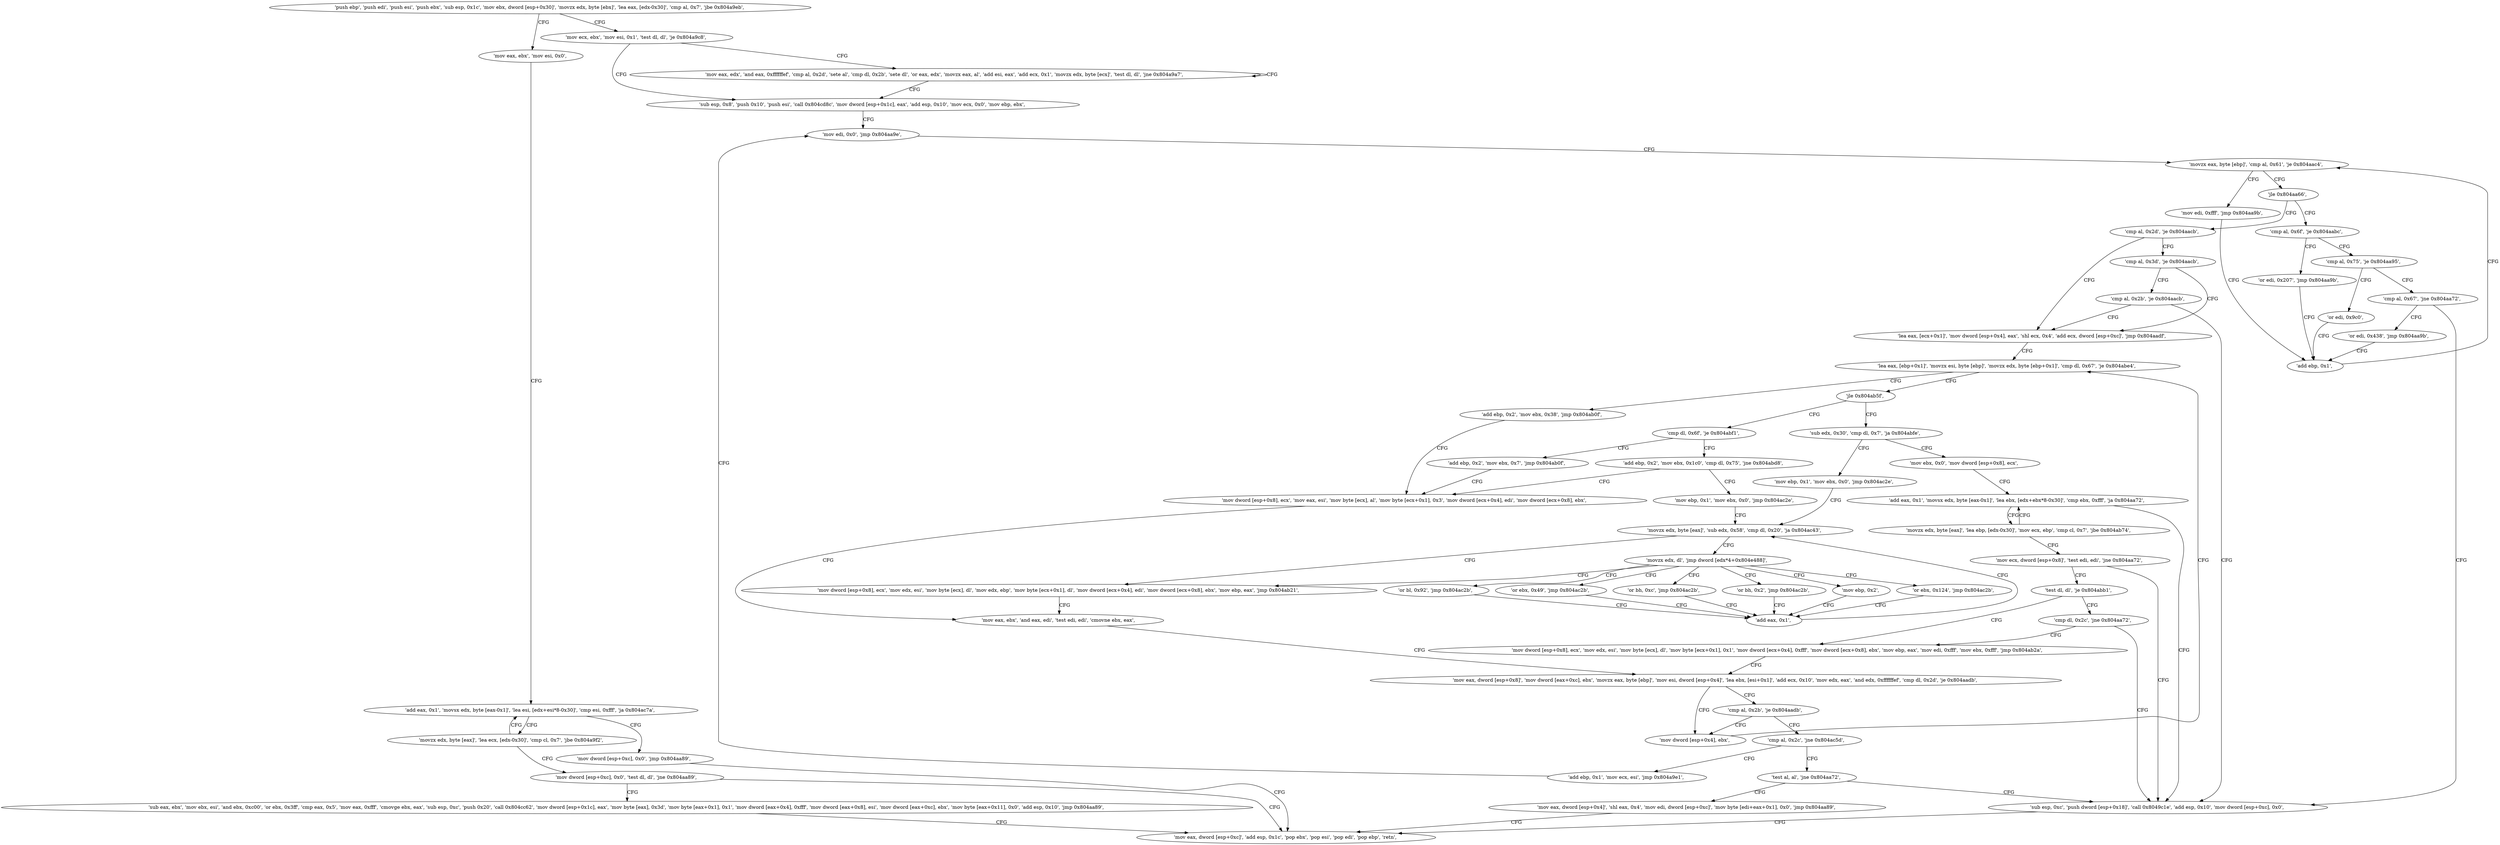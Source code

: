 digraph "func" {
"134523271" [label = "'push ebp', 'push edi', 'push esi', 'push ebx', 'sub esp, 0x1c', 'mov ebx, dword [esp+0x30]', 'movzx edx, byte [ebx]', 'lea eax, [edx-0x30]', 'cmp al, 0x7', 'jbe 0x804a9eb', " ]
"134523371" [label = "'mov eax, ebx', 'mov esi, 0x0', " ]
"134523292" [label = "'mov ecx, ebx', 'mov esi, 0x1', 'test dl, dl', 'je 0x804a9c8', " ]
"134523378" [label = "'add eax, 0x1', 'movsx edx, byte [eax-0x1]', 'lea esi, [edx+esi*8-0x30]', 'cmp esi, 0xfff', 'ja 0x804ac7a', " ]
"134523336" [label = "'sub esp, 0x8', 'push 0x10', 'push esi', 'call 0x804cd8c', 'mov dword [esp+0x1c], eax', 'add esp, 0x10', 'mov ecx, 0x0', 'mov ebp, ebx', " ]
"134523303" [label = "'mov eax, edx', 'and eax, 0xffffffef', 'cmp al, 0x2d', 'sete al', 'cmp dl, 0x2b', 'sete dl', 'or eax, edx', 'movzx eax, al', 'add esi, eax', 'add ecx, 0x1', 'movzx edx, byte [ecx]', 'test dl, dl', 'jne 0x804a9a7', " ]
"134524026" [label = "'mov dword [esp+0xc], 0x0', 'jmp 0x804aa89', " ]
"134523529" [label = "'mov eax, dword [esp+0xc]', 'add esp, 0x1c', 'pop ebx', 'pop esi', 'pop edi', 'pop ebp', 'retn', " ]
"134523401" [label = "'movzx edx, byte [eax]', 'lea ecx, [edx-0x30]', 'cmp cl, 0x7', 'jbe 0x804a9f2', " ]
"134523412" [label = "'mov dword [esp+0xc], 0x0', 'test dl, dl', 'jne 0x804aa89', " ]
"134523361" [label = "'mov edi, 0x0', 'jmp 0x804aa9e', " ]
"134523424" [label = "'sub eax, ebx', 'mov ebx, esi', 'and ebx, 0xc00', 'or ebx, 0x3ff', 'cmp eax, 0x5', 'mov eax, 0xfff', 'cmovge ebx, eax', 'sub esp, 0xc', 'push 0x20', 'call 0x804cc62', 'mov dword [esp+0x1c], eax', 'mov byte [eax], 0x3d', 'mov byte [eax+0x1], 0x1', 'mov dword [eax+0x4], 0xfff', 'mov dword [eax+0x8], esi', 'mov dword [eax+0xc], ebx', 'mov byte [eax+0x11], 0x0', 'add esp, 0x10', 'jmp 0x804aa89', " ]
"134523550" [label = "'movzx eax, byte [ebp]', 'cmp al, 0x61', 'je 0x804aac4', " ]
"134523588" [label = "'mov edi, 0xfff', 'jmp 0x804aa9b', " ]
"134523558" [label = "'jle 0x804aa66', " ]
"134523547" [label = "'add ebp, 0x1', " ]
"134523494" [label = "'cmp al, 0x2d', 'je 0x804aacb', " ]
"134523560" [label = "'cmp al, 0x6f', 'je 0x804aabc', " ]
"134523595" [label = "'lea eax, [ecx+0x1]', 'mov dword [esp+0x4], eax', 'shl ecx, 0x4', 'add ecx, dword [esp+0xc]', 'jmp 0x804aadf', " ]
"134523498" [label = "'cmp al, 0x3d', 'je 0x804aacb', " ]
"134523580" [label = "'or edi, 0x207', 'jmp 0x804aa9b', " ]
"134523564" [label = "'cmp al, 0x75', 'je 0x804aa95', " ]
"134523615" [label = "'lea eax, [ebp+0x1]', 'movzx esi, byte [ebp]', 'movzx edx, byte [ebp+0x1]', 'cmp dl, 0x67', 'je 0x804abe4', " ]
"134523502" [label = "'cmp al, 0x2b', 'je 0x804aacb', " ]
"134523541" [label = "'or edi, 0x9c0', " ]
"134523568" [label = "'cmp al, 0x67', 'jne 0x804aa72', " ]
"134523876" [label = "'add ebp, 0x2', 'mov ebx, 0x38', 'jmp 0x804ab0f', " ]
"134523635" [label = "'jle 0x804ab5f', " ]
"134523506" [label = "'sub esp, 0xc', 'push dword [esp+0x18]', 'call 0x8049c1e', 'add esp, 0x10', 'mov dword [esp+0xc], 0x0', " ]
"134523572" [label = "'or edi, 0x438', 'jmp 0x804aa9b', " ]
"134523663" [label = "'mov dword [esp+0x8], ecx', 'mov eax, esi', 'mov byte [ecx], al', 'mov byte [ecx+0x1], 0x3', 'mov dword [ecx+0x4], edi', 'mov dword [ecx+0x8], ebx', " ]
"134523743" [label = "'sub edx, 0x30', 'cmp dl, 0x7', 'ja 0x804abfe', " ]
"134523637" [label = "'cmp dl, 0x6f', 'je 0x804abf1', " ]
"134523681" [label = "'mov eax, ebx', 'and eax, edi', 'test edi, edi', 'cmovne ebx, eax', " ]
"134523902" [label = "'mov ebp, 0x1', 'mov ebx, 0x0', 'jmp 0x804ac2e', " ]
"134523755" [label = "'mov ebx, 0x0', 'mov dword [esp+0x8], ecx', " ]
"134523889" [label = "'add ebp, 0x2', 'mov ebx, 0x7', 'jmp 0x804ab0f', " ]
"134523646" [label = "'add ebp, 0x2', 'mov ebx, 0x1c0', 'cmp dl, 0x75', 'jne 0x804abd8', " ]
"134523611" [label = "'mov dword [esp+0x4], ebx', " ]
"134523721" [label = "'cmp al, 0x2b', 'je 0x804aadb', " ]
"134523725" [label = "'cmp al, 0x2c', 'jne 0x804ac5d', " ]
"134523950" [label = "'movzx edx, byte [eax]', 'sub edx, 0x58', 'cmp dl, 0x20', 'ja 0x804ac43', " ]
"134523764" [label = "'add eax, 0x1', 'movsx edx, byte [eax-0x1]', 'lea ebx, [edx+ebx*8-0x30]', 'cmp ebx, 0xfff', 'ja 0x804aa72', " ]
"134523864" [label = "'mov ebp, 0x1', 'mov ebx, 0x0', 'jmp 0x804ac2e', " ]
"134523997" [label = "'test al, al', 'jne 0x804aa72', " ]
"134523733" [label = "'add ebp, 0x1', 'mov ecx, esi', 'jmp 0x804a9e1', " ]
"134523971" [label = "'mov dword [esp+0x8], ecx', 'mov edx, esi', 'mov byte [ecx], dl', 'mov edx, ebp', 'mov byte [ecx+0x1], dl', 'mov dword [ecx+0x4], edi', 'mov dword [ecx+0x8], ebx', 'mov ebp, eax', 'jmp 0x804ab21', " ]
"134523961" [label = "'movzx edx, dl', 'jmp dword [edx*4+0x804e488]', " ]
"134523787" [label = "'movzx edx, byte [eax]', 'lea ebp, [edx-0x30]', 'mov ecx, ebp', 'cmp cl, 0x7', 'jbe 0x804ab74', " ]
"134523800" [label = "'mov ecx, dword [esp+0x8]', 'test edi, edi', 'jne 0x804aa72', " ]
"134524005" [label = "'mov eax, dword [esp+0x4]', 'shl eax, 0x4', 'mov edi, dword [esp+0xc]', 'mov byte [edi+eax+0x1], 0x0', 'jmp 0x804aa89', " ]
"134523914" [label = "'or ebx, 0x124', 'jmp 0x804ac2b', " ]
"134523922" [label = "'or bl, 0x92', 'jmp 0x804ac2b', " ]
"134523927" [label = "'or ebx, 0x49', 'jmp 0x804ac2b', " ]
"134523932" [label = "'or bh, 0xc', 'jmp 0x804ac2b', " ]
"134523937" [label = "'or bh, 0x2', 'jmp 0x804ac2b', " ]
"134523942" [label = "'mov ebp, 0x2', " ]
"134523812" [label = "'test dl, dl', 'je 0x804abb1', " ]
"134523690" [label = "'mov eax, dword [esp+0x8]', 'mov dword [eax+0xc], ebx', 'movzx eax, byte [ebp]', 'mov esi, dword [esp+0x4]', 'lea ebx, [esi+0x1]', 'add ecx, 0x10', 'mov edx, eax', 'and edx, 0xffffffef', 'cmp dl, 0x2d', 'je 0x804aadb', " ]
"134523947" [label = "'add eax, 0x1', " ]
"134523825" [label = "'mov dword [esp+0x8], ecx', 'mov edx, esi', 'mov byte [ecx], dl', 'mov byte [ecx+0x1], 0x1', 'mov dword [ecx+0x4], 0xfff', 'mov dword [ecx+0x8], ebx', 'mov ebp, eax', 'mov edi, 0xfff', 'mov ebx, 0xfff', 'jmp 0x804ab2a', " ]
"134523816" [label = "'cmp dl, 0x2c', 'jne 0x804aa72', " ]
"134523271" -> "134523371" [ label = "CFG" ]
"134523271" -> "134523292" [ label = "CFG" ]
"134523371" -> "134523378" [ label = "CFG" ]
"134523292" -> "134523336" [ label = "CFG" ]
"134523292" -> "134523303" [ label = "CFG" ]
"134523378" -> "134524026" [ label = "CFG" ]
"134523378" -> "134523401" [ label = "CFG" ]
"134523336" -> "134523361" [ label = "CFG" ]
"134523303" -> "134523303" [ label = "CFG" ]
"134523303" -> "134523336" [ label = "CFG" ]
"134524026" -> "134523529" [ label = "CFG" ]
"134523401" -> "134523378" [ label = "CFG" ]
"134523401" -> "134523412" [ label = "CFG" ]
"134523412" -> "134523529" [ label = "CFG" ]
"134523412" -> "134523424" [ label = "CFG" ]
"134523361" -> "134523550" [ label = "CFG" ]
"134523424" -> "134523529" [ label = "CFG" ]
"134523550" -> "134523588" [ label = "CFG" ]
"134523550" -> "134523558" [ label = "CFG" ]
"134523588" -> "134523547" [ label = "CFG" ]
"134523558" -> "134523494" [ label = "CFG" ]
"134523558" -> "134523560" [ label = "CFG" ]
"134523547" -> "134523550" [ label = "CFG" ]
"134523494" -> "134523595" [ label = "CFG" ]
"134523494" -> "134523498" [ label = "CFG" ]
"134523560" -> "134523580" [ label = "CFG" ]
"134523560" -> "134523564" [ label = "CFG" ]
"134523595" -> "134523615" [ label = "CFG" ]
"134523498" -> "134523595" [ label = "CFG" ]
"134523498" -> "134523502" [ label = "CFG" ]
"134523580" -> "134523547" [ label = "CFG" ]
"134523564" -> "134523541" [ label = "CFG" ]
"134523564" -> "134523568" [ label = "CFG" ]
"134523615" -> "134523876" [ label = "CFG" ]
"134523615" -> "134523635" [ label = "CFG" ]
"134523502" -> "134523595" [ label = "CFG" ]
"134523502" -> "134523506" [ label = "CFG" ]
"134523541" -> "134523547" [ label = "CFG" ]
"134523568" -> "134523506" [ label = "CFG" ]
"134523568" -> "134523572" [ label = "CFG" ]
"134523876" -> "134523663" [ label = "CFG" ]
"134523635" -> "134523743" [ label = "CFG" ]
"134523635" -> "134523637" [ label = "CFG" ]
"134523506" -> "134523529" [ label = "CFG" ]
"134523572" -> "134523547" [ label = "CFG" ]
"134523663" -> "134523681" [ label = "CFG" ]
"134523743" -> "134523902" [ label = "CFG" ]
"134523743" -> "134523755" [ label = "CFG" ]
"134523637" -> "134523889" [ label = "CFG" ]
"134523637" -> "134523646" [ label = "CFG" ]
"134523681" -> "134523690" [ label = "CFG" ]
"134523902" -> "134523950" [ label = "CFG" ]
"134523755" -> "134523764" [ label = "CFG" ]
"134523889" -> "134523663" [ label = "CFG" ]
"134523646" -> "134523864" [ label = "CFG" ]
"134523646" -> "134523663" [ label = "CFG" ]
"134523611" -> "134523615" [ label = "CFG" ]
"134523721" -> "134523611" [ label = "CFG" ]
"134523721" -> "134523725" [ label = "CFG" ]
"134523725" -> "134523997" [ label = "CFG" ]
"134523725" -> "134523733" [ label = "CFG" ]
"134523950" -> "134523971" [ label = "CFG" ]
"134523950" -> "134523961" [ label = "CFG" ]
"134523764" -> "134523506" [ label = "CFG" ]
"134523764" -> "134523787" [ label = "CFG" ]
"134523864" -> "134523950" [ label = "CFG" ]
"134523997" -> "134523506" [ label = "CFG" ]
"134523997" -> "134524005" [ label = "CFG" ]
"134523733" -> "134523361" [ label = "CFG" ]
"134523971" -> "134523681" [ label = "CFG" ]
"134523961" -> "134523914" [ label = "CFG" ]
"134523961" -> "134523922" [ label = "CFG" ]
"134523961" -> "134523927" [ label = "CFG" ]
"134523961" -> "134523932" [ label = "CFG" ]
"134523961" -> "134523937" [ label = "CFG" ]
"134523961" -> "134523942" [ label = "CFG" ]
"134523961" -> "134523971" [ label = "CFG" ]
"134523787" -> "134523764" [ label = "CFG" ]
"134523787" -> "134523800" [ label = "CFG" ]
"134523800" -> "134523506" [ label = "CFG" ]
"134523800" -> "134523812" [ label = "CFG" ]
"134524005" -> "134523529" [ label = "CFG" ]
"134523914" -> "134523947" [ label = "CFG" ]
"134523922" -> "134523947" [ label = "CFG" ]
"134523927" -> "134523947" [ label = "CFG" ]
"134523932" -> "134523947" [ label = "CFG" ]
"134523937" -> "134523947" [ label = "CFG" ]
"134523942" -> "134523947" [ label = "CFG" ]
"134523812" -> "134523825" [ label = "CFG" ]
"134523812" -> "134523816" [ label = "CFG" ]
"134523690" -> "134523611" [ label = "CFG" ]
"134523690" -> "134523721" [ label = "CFG" ]
"134523947" -> "134523950" [ label = "CFG" ]
"134523825" -> "134523690" [ label = "CFG" ]
"134523816" -> "134523506" [ label = "CFG" ]
"134523816" -> "134523825" [ label = "CFG" ]
}
